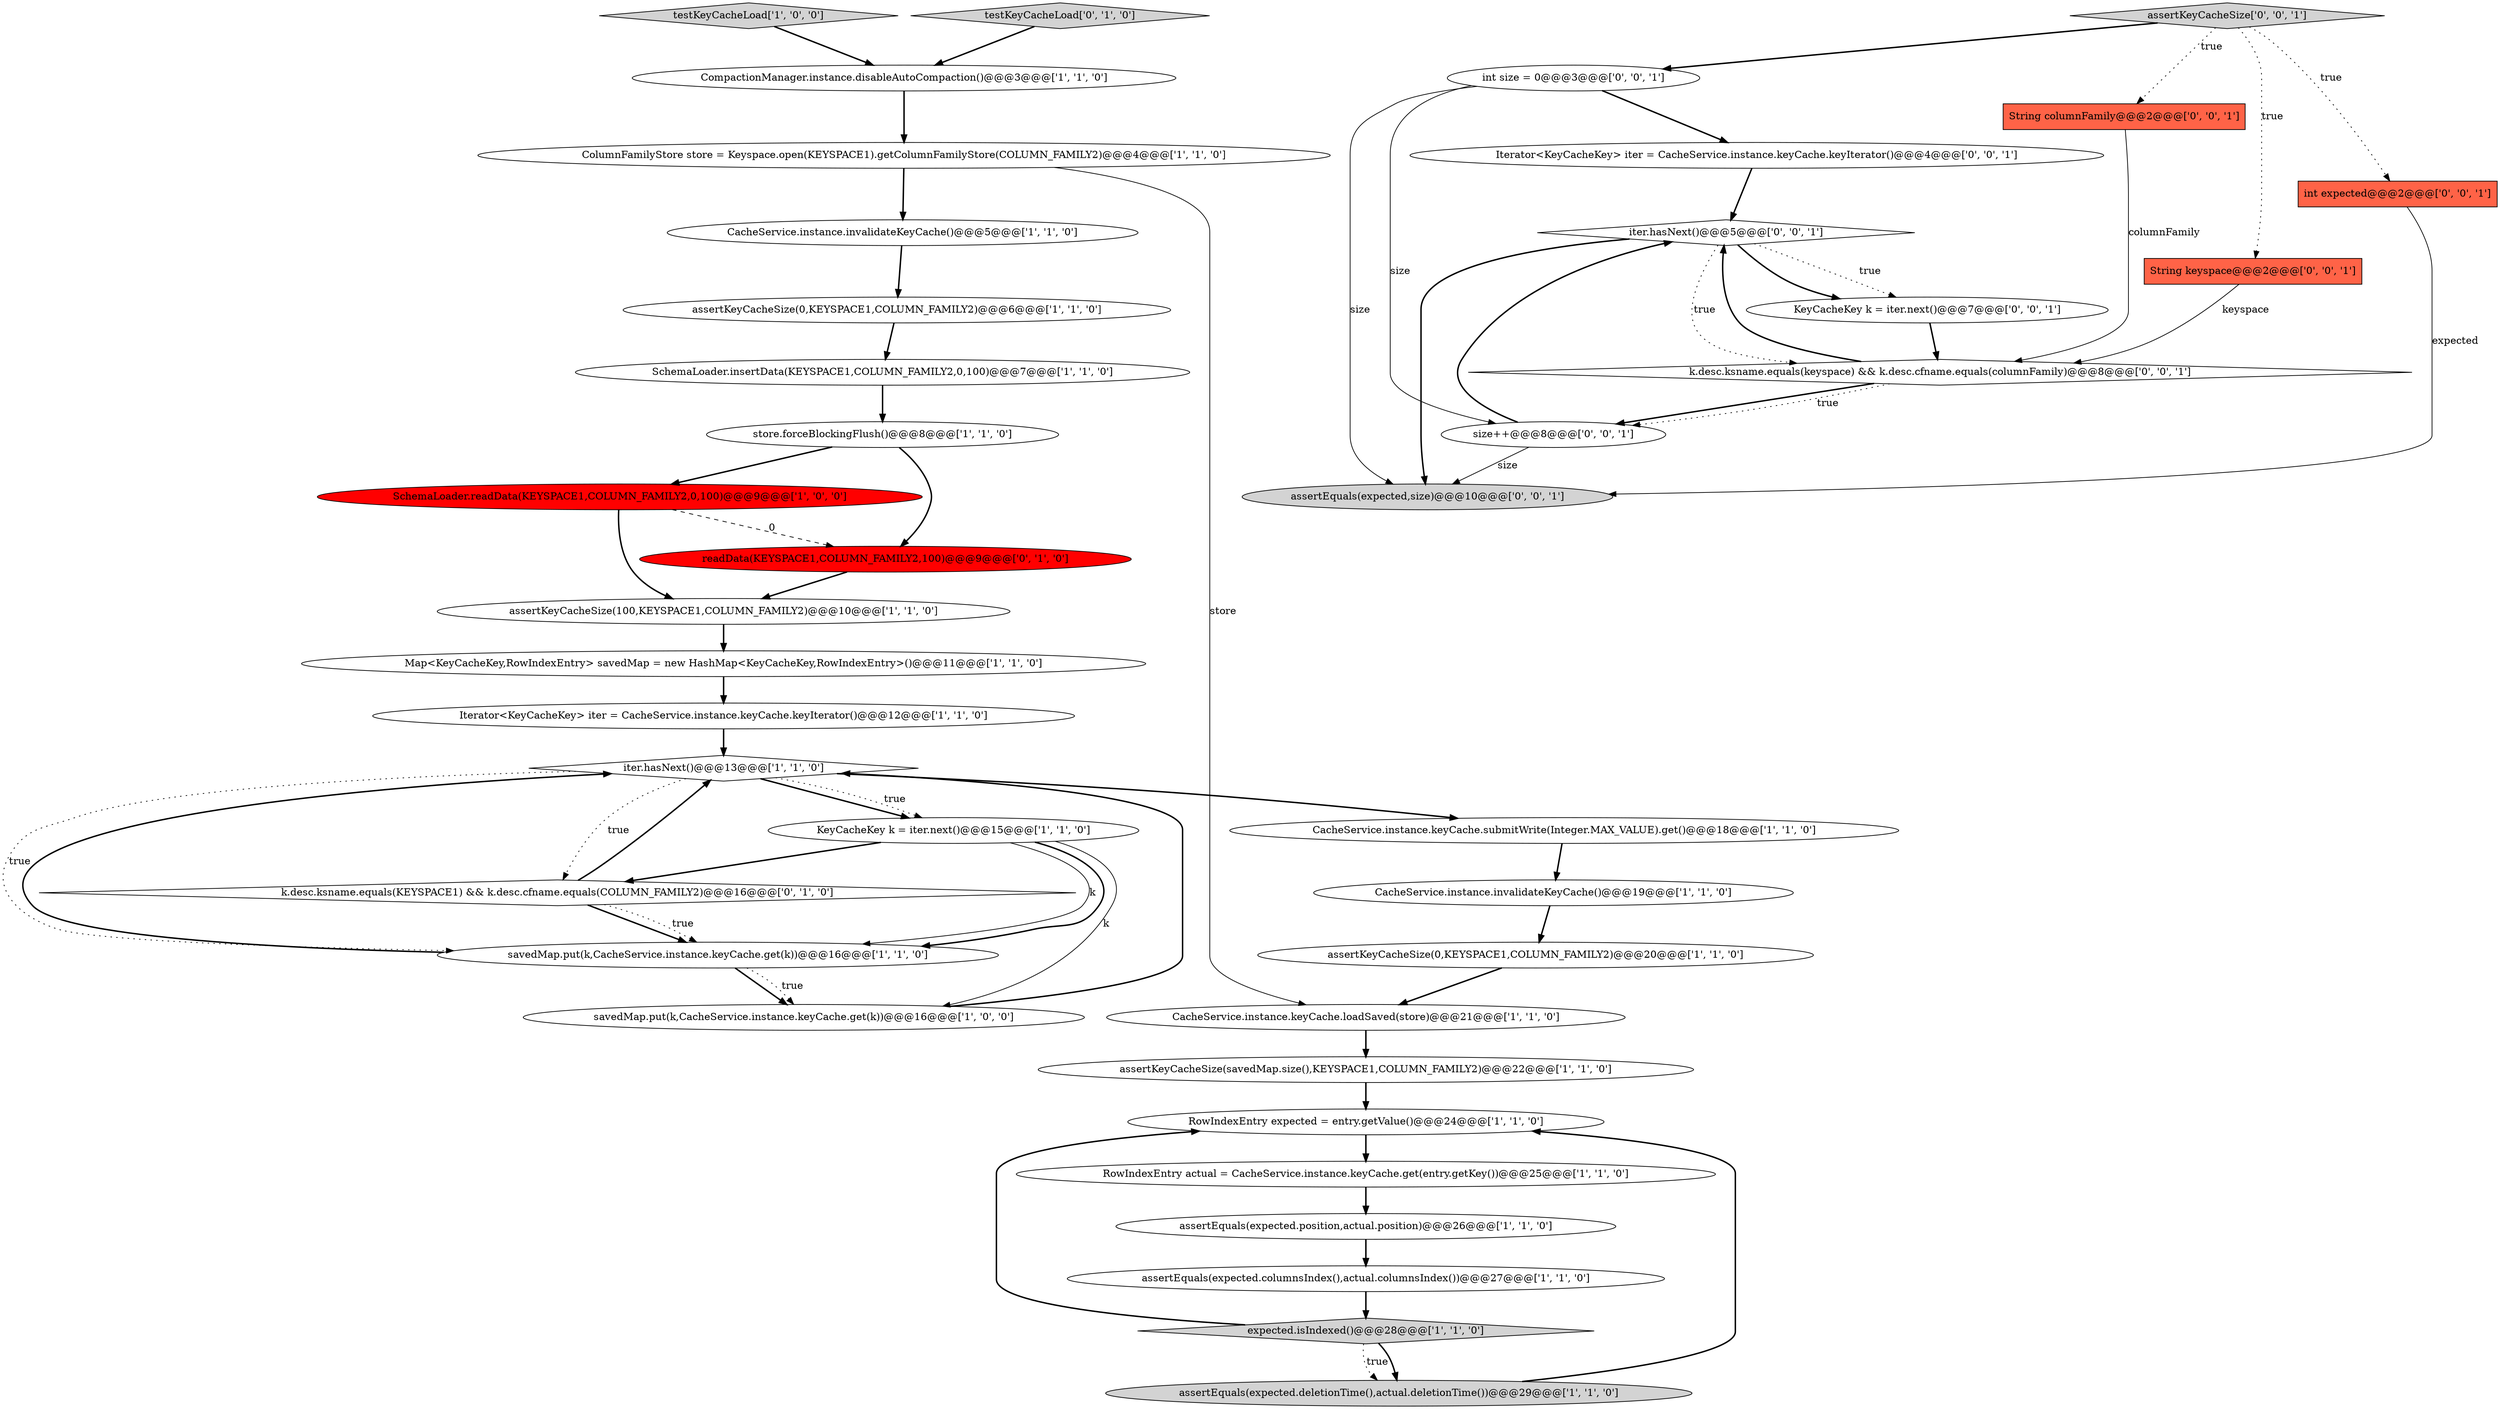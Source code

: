 digraph {
13 [style = filled, label = "CacheService.instance.invalidateKeyCache()@@@5@@@['1', '1', '0']", fillcolor = white, shape = ellipse image = "AAA0AAABBB1BBB"];
16 [style = filled, label = "SchemaLoader.readData(KEYSPACE1,COLUMN_FAMILY2,0,100)@@@9@@@['1', '0', '0']", fillcolor = red, shape = ellipse image = "AAA1AAABBB1BBB"];
9 [style = filled, label = "RowIndexEntry actual = CacheService.instance.keyCache.get(entry.getKey())@@@25@@@['1', '1', '0']", fillcolor = white, shape = ellipse image = "AAA0AAABBB1BBB"];
24 [style = filled, label = "savedMap.put(k,CacheService.instance.keyCache.get(k))@@@16@@@['1', '1', '0']", fillcolor = white, shape = ellipse image = "AAA0AAABBB1BBB"];
36 [style = filled, label = "iter.hasNext()@@@5@@@['0', '0', '1']", fillcolor = white, shape = diamond image = "AAA0AAABBB3BBB"];
8 [style = filled, label = "assertKeyCacheSize(0,KEYSPACE1,COLUMN_FAMILY2)@@@6@@@['1', '1', '0']", fillcolor = white, shape = ellipse image = "AAA0AAABBB1BBB"];
0 [style = filled, label = "ColumnFamilyStore store = Keyspace.open(KEYSPACE1).getColumnFamilyStore(COLUMN_FAMILY2)@@@4@@@['1', '1', '0']", fillcolor = white, shape = ellipse image = "AAA0AAABBB1BBB"];
2 [style = filled, label = "iter.hasNext()@@@13@@@['1', '1', '0']", fillcolor = white, shape = diamond image = "AAA0AAABBB1BBB"];
30 [style = filled, label = "String columnFamily@@@2@@@['0', '0', '1']", fillcolor = tomato, shape = box image = "AAA0AAABBB3BBB"];
17 [style = filled, label = "assertEquals(expected.position,actual.position)@@@26@@@['1', '1', '0']", fillcolor = white, shape = ellipse image = "AAA0AAABBB1BBB"];
4 [style = filled, label = "testKeyCacheLoad['1', '0', '0']", fillcolor = lightgray, shape = diamond image = "AAA0AAABBB1BBB"];
3 [style = filled, label = "expected.isIndexed()@@@28@@@['1', '1', '0']", fillcolor = lightgray, shape = diamond image = "AAA0AAABBB1BBB"];
34 [style = filled, label = "Iterator<KeyCacheKey> iter = CacheService.instance.keyCache.keyIterator()@@@4@@@['0', '0', '1']", fillcolor = white, shape = ellipse image = "AAA0AAABBB3BBB"];
10 [style = filled, label = "assertKeyCacheSize(savedMap.size(),KEYSPACE1,COLUMN_FAMILY2)@@@22@@@['1', '1', '0']", fillcolor = white, shape = ellipse image = "AAA0AAABBB1BBB"];
26 [style = filled, label = "k.desc.ksname.equals(KEYSPACE1) && k.desc.cfname.equals(COLUMN_FAMILY2)@@@16@@@['0', '1', '0']", fillcolor = white, shape = diamond image = "AAA0AAABBB2BBB"];
15 [style = filled, label = "SchemaLoader.insertData(KEYSPACE1,COLUMN_FAMILY2,0,100)@@@7@@@['1', '1', '0']", fillcolor = white, shape = ellipse image = "AAA0AAABBB1BBB"];
19 [style = filled, label = "assertKeyCacheSize(0,KEYSPACE1,COLUMN_FAMILY2)@@@20@@@['1', '1', '0']", fillcolor = white, shape = ellipse image = "AAA0AAABBB1BBB"];
14 [style = filled, label = "RowIndexEntry expected = entry.getValue()@@@24@@@['1', '1', '0']", fillcolor = white, shape = ellipse image = "AAA0AAABBB1BBB"];
31 [style = filled, label = "int size = 0@@@3@@@['0', '0', '1']", fillcolor = white, shape = ellipse image = "AAA0AAABBB3BBB"];
5 [style = filled, label = "assertKeyCacheSize(100,KEYSPACE1,COLUMN_FAMILY2)@@@10@@@['1', '1', '0']", fillcolor = white, shape = ellipse image = "AAA0AAABBB1BBB"];
23 [style = filled, label = "store.forceBlockingFlush()@@@8@@@['1', '1', '0']", fillcolor = white, shape = ellipse image = "AAA0AAABBB1BBB"];
38 [style = filled, label = "assertEquals(expected,size)@@@10@@@['0', '0', '1']", fillcolor = lightgray, shape = ellipse image = "AAA0AAABBB3BBB"];
39 [style = filled, label = "assertKeyCacheSize['0', '0', '1']", fillcolor = lightgray, shape = diamond image = "AAA0AAABBB3BBB"];
7 [style = filled, label = "CompactionManager.instance.disableAutoCompaction()@@@3@@@['1', '1', '0']", fillcolor = white, shape = ellipse image = "AAA0AAABBB1BBB"];
11 [style = filled, label = "Map<KeyCacheKey,RowIndexEntry> savedMap = new HashMap<KeyCacheKey,RowIndexEntry>()@@@11@@@['1', '1', '0']", fillcolor = white, shape = ellipse image = "AAA0AAABBB1BBB"];
6 [style = filled, label = "Iterator<KeyCacheKey> iter = CacheService.instance.keyCache.keyIterator()@@@12@@@['1', '1', '0']", fillcolor = white, shape = ellipse image = "AAA0AAABBB1BBB"];
12 [style = filled, label = "KeyCacheKey k = iter.next()@@@15@@@['1', '1', '0']", fillcolor = white, shape = ellipse image = "AAA0AAABBB1BBB"];
25 [style = filled, label = "CacheService.instance.invalidateKeyCache()@@@19@@@['1', '1', '0']", fillcolor = white, shape = ellipse image = "AAA0AAABBB1BBB"];
22 [style = filled, label = "CacheService.instance.keyCache.loadSaved(store)@@@21@@@['1', '1', '0']", fillcolor = white, shape = ellipse image = "AAA0AAABBB1BBB"];
18 [style = filled, label = "savedMap.put(k,CacheService.instance.keyCache.get(k))@@@16@@@['1', '0', '0']", fillcolor = white, shape = ellipse image = "AAA0AAABBB1BBB"];
1 [style = filled, label = "CacheService.instance.keyCache.submitWrite(Integer.MAX_VALUE).get()@@@18@@@['1', '1', '0']", fillcolor = white, shape = ellipse image = "AAA0AAABBB1BBB"];
35 [style = filled, label = "int expected@@@2@@@['0', '0', '1']", fillcolor = tomato, shape = box image = "AAA0AAABBB3BBB"];
28 [style = filled, label = "testKeyCacheLoad['0', '1', '0']", fillcolor = lightgray, shape = diamond image = "AAA0AAABBB2BBB"];
32 [style = filled, label = "k.desc.ksname.equals(keyspace) && k.desc.cfname.equals(columnFamily)@@@8@@@['0', '0', '1']", fillcolor = white, shape = diamond image = "AAA0AAABBB3BBB"];
33 [style = filled, label = "size++@@@8@@@['0', '0', '1']", fillcolor = white, shape = ellipse image = "AAA0AAABBB3BBB"];
21 [style = filled, label = "assertEquals(expected.deletionTime(),actual.deletionTime())@@@29@@@['1', '1', '0']", fillcolor = lightgray, shape = ellipse image = "AAA0AAABBB1BBB"];
29 [style = filled, label = "String keyspace@@@2@@@['0', '0', '1']", fillcolor = tomato, shape = box image = "AAA0AAABBB3BBB"];
37 [style = filled, label = "KeyCacheKey k = iter.next()@@@7@@@['0', '0', '1']", fillcolor = white, shape = ellipse image = "AAA0AAABBB3BBB"];
20 [style = filled, label = "assertEquals(expected.columnsIndex(),actual.columnsIndex())@@@27@@@['1', '1', '0']", fillcolor = white, shape = ellipse image = "AAA0AAABBB1BBB"];
27 [style = filled, label = "readData(KEYSPACE1,COLUMN_FAMILY2,100)@@@9@@@['0', '1', '0']", fillcolor = red, shape = ellipse image = "AAA1AAABBB2BBB"];
39->35 [style = dotted, label="true"];
15->23 [style = bold, label=""];
23->16 [style = bold, label=""];
31->33 [style = solid, label="size"];
8->15 [style = bold, label=""];
0->13 [style = bold, label=""];
24->2 [style = bold, label=""];
23->27 [style = bold, label=""];
10->14 [style = bold, label=""];
33->38 [style = solid, label="size"];
16->27 [style = dashed, label="0"];
2->1 [style = bold, label=""];
2->24 [style = dotted, label="true"];
11->6 [style = bold, label=""];
3->14 [style = bold, label=""];
0->22 [style = solid, label="store"];
28->7 [style = bold, label=""];
35->38 [style = solid, label="expected"];
9->17 [style = bold, label=""];
12->24 [style = solid, label="k"];
7->0 [style = bold, label=""];
36->32 [style = dotted, label="true"];
20->3 [style = bold, label=""];
12->26 [style = bold, label=""];
39->30 [style = dotted, label="true"];
12->24 [style = bold, label=""];
18->2 [style = bold, label=""];
26->24 [style = bold, label=""];
24->18 [style = bold, label=""];
36->37 [style = dotted, label="true"];
32->33 [style = bold, label=""];
4->7 [style = bold, label=""];
2->12 [style = bold, label=""];
31->34 [style = bold, label=""];
32->33 [style = dotted, label="true"];
39->29 [style = dotted, label="true"];
6->2 [style = bold, label=""];
26->2 [style = bold, label=""];
39->31 [style = bold, label=""];
3->21 [style = dotted, label="true"];
12->18 [style = solid, label="k"];
34->36 [style = bold, label=""];
33->36 [style = bold, label=""];
26->24 [style = dotted, label="true"];
25->19 [style = bold, label=""];
22->10 [style = bold, label=""];
21->14 [style = bold, label=""];
2->12 [style = dotted, label="true"];
16->5 [style = bold, label=""];
37->32 [style = bold, label=""];
32->36 [style = bold, label=""];
30->32 [style = solid, label="columnFamily"];
3->21 [style = bold, label=""];
14->9 [style = bold, label=""];
31->38 [style = solid, label="size"];
5->11 [style = bold, label=""];
2->26 [style = dotted, label="true"];
36->37 [style = bold, label=""];
36->38 [style = bold, label=""];
27->5 [style = bold, label=""];
29->32 [style = solid, label="keyspace"];
13->8 [style = bold, label=""];
19->22 [style = bold, label=""];
1->25 [style = bold, label=""];
24->18 [style = dotted, label="true"];
17->20 [style = bold, label=""];
}
